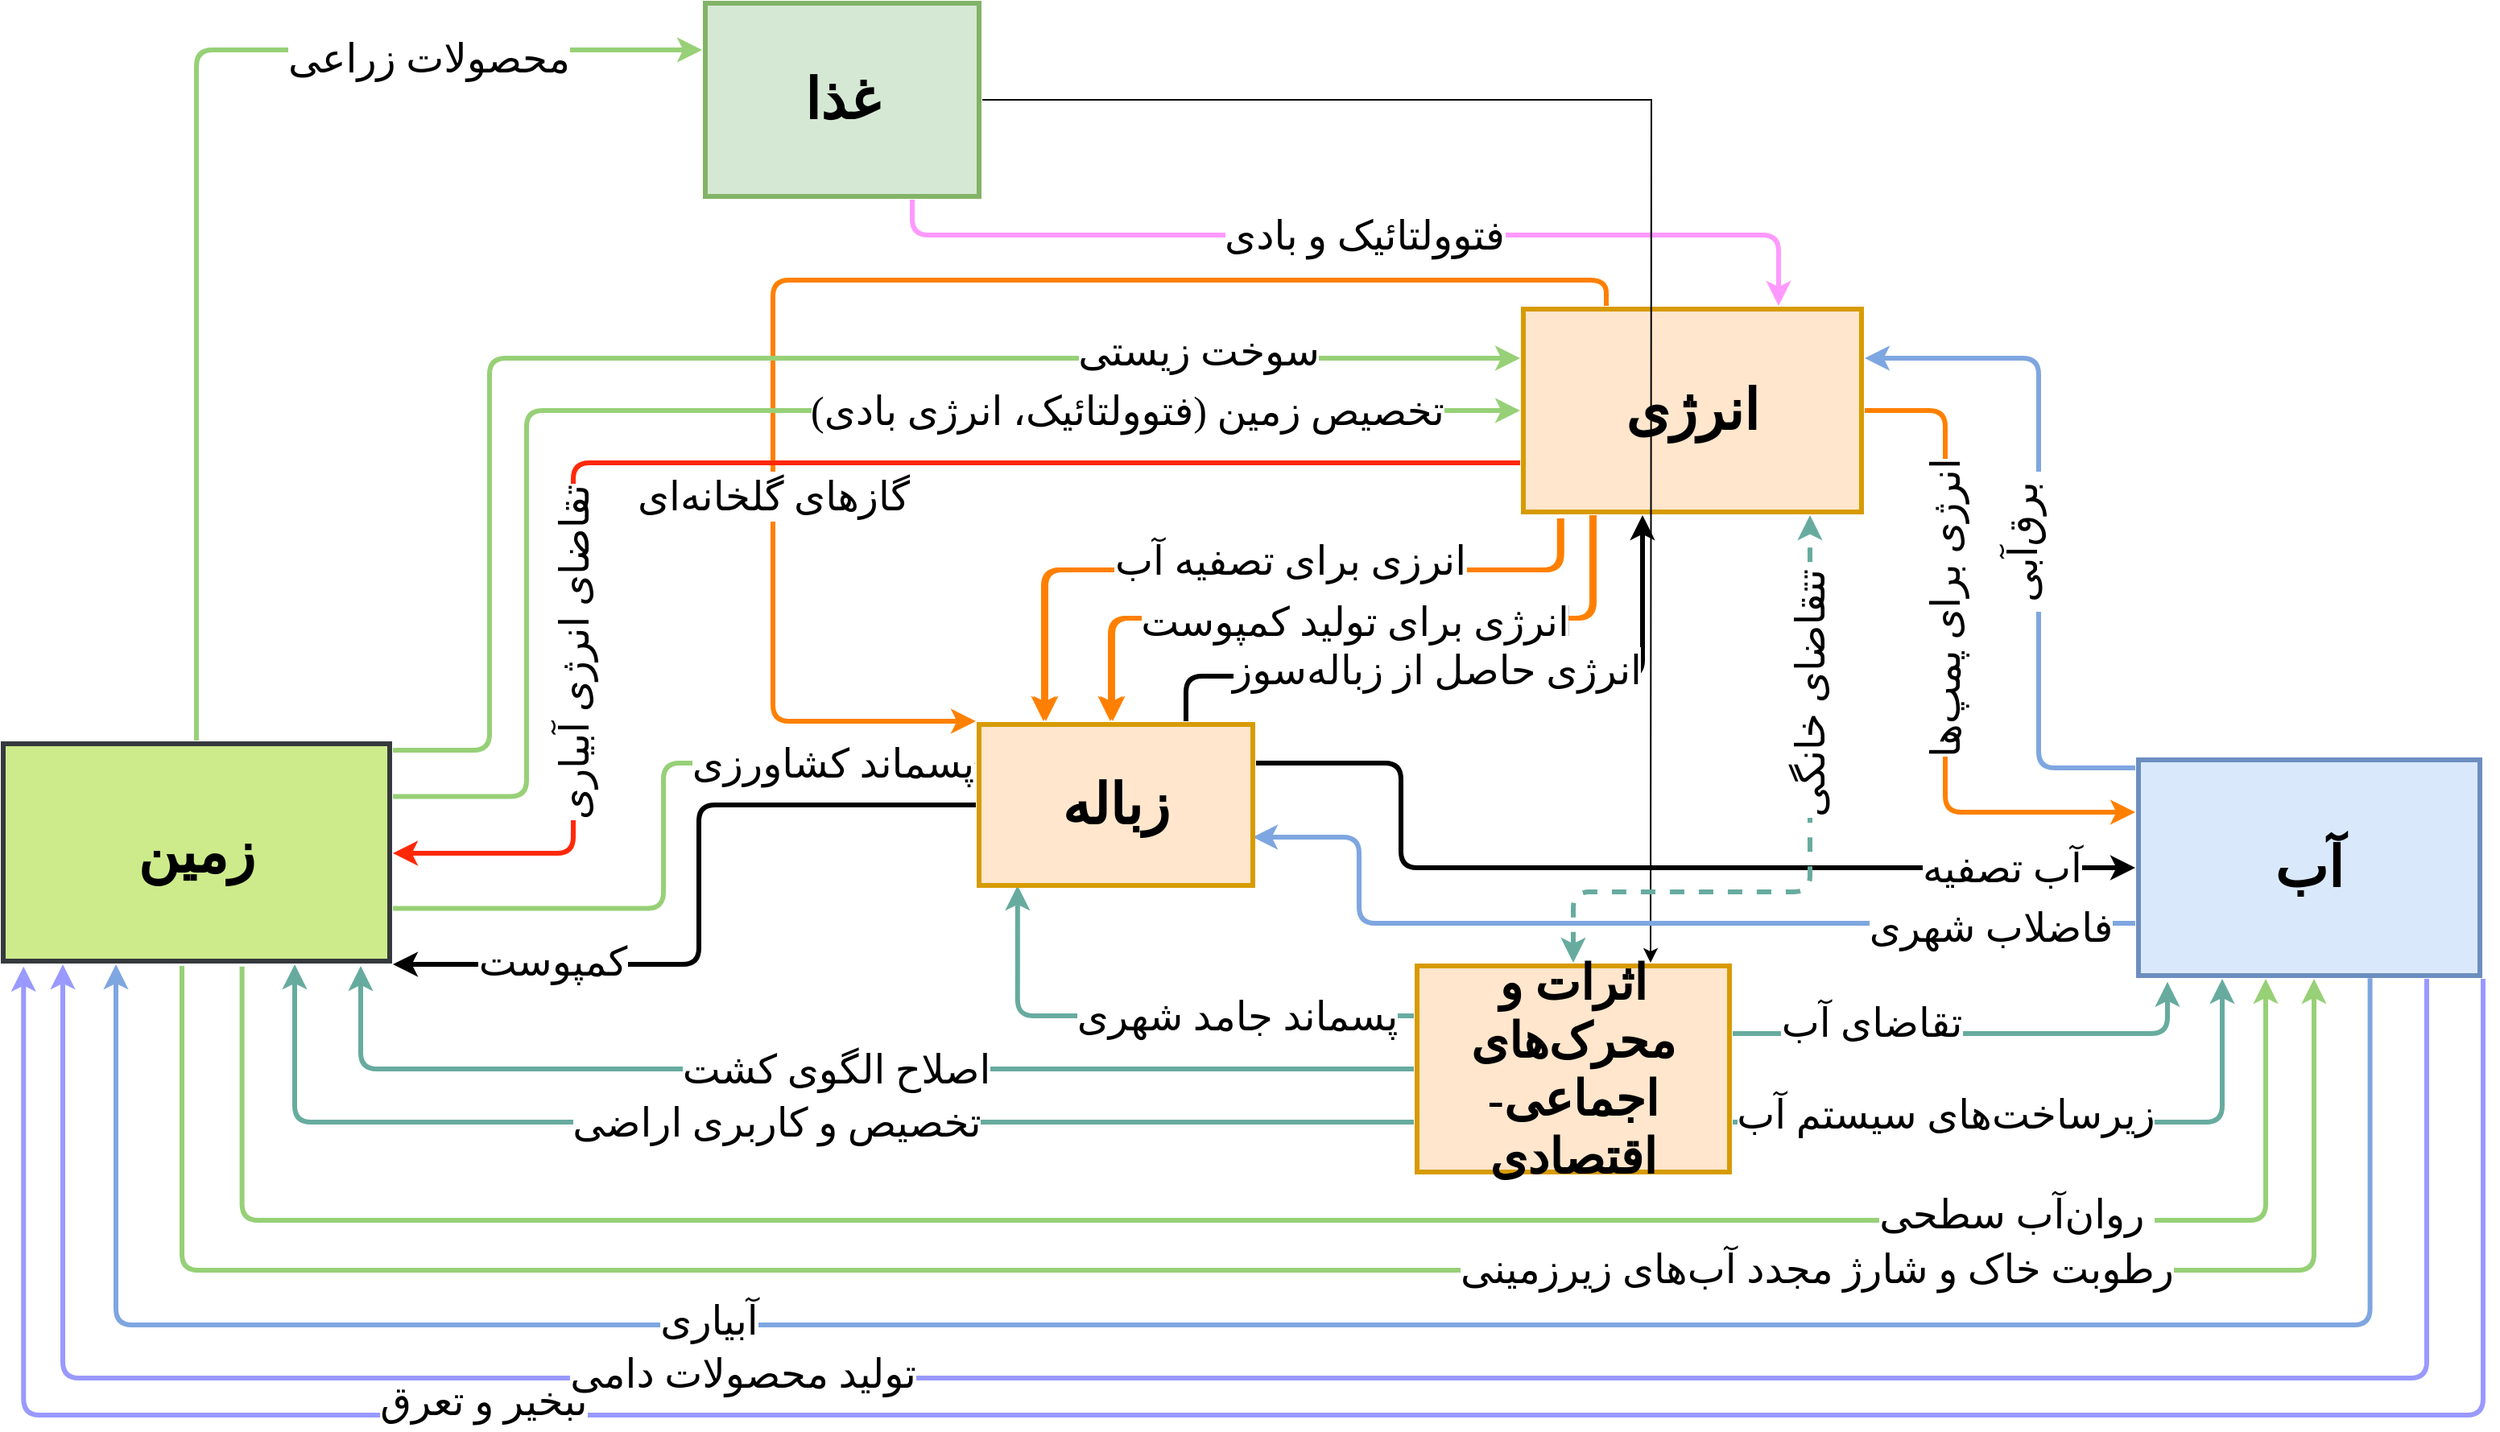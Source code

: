 <mxfile version="15.0.6" type="github">
  <diagram id="HV1YXaSZT8gSFi5pHb_S" name="Page-1">
    <mxGraphModel dx="1240" dy="703" grid="0" gridSize="10" guides="1" tooltips="1" connect="1" arrows="1" fold="1" page="1" pageScale="1" pageWidth="1600" pageHeight="900" math="0" shadow="0">
      <root>
        <mxCell id="0" />
        <mxCell id="1" parent="0" />
        <mxCell id="U-HPWR_DPuELKlg10GO_-75" value="&lt;font style=&quot;font-size: 25px;&quot; face=&quot;b nazanin&quot;&gt;گازهای گلخانه‌ای&lt;/font&gt;" style="edgeStyle=orthogonalEdgeStyle;rounded=1;jumpStyle=none;orthogonalLoop=1;jettySize=auto;html=1;exitX=0.25;exitY=0;exitDx=0;exitDy=0;entryX=0;entryY=0;entryDx=0;entryDy=0;strokeWidth=3;verticalAlign=middle;horizontal=1;fontSize=25;strokeColor=#FF8000;" parent="1" source="U-HPWR_DPuELKlg10GO_-1" target="U-HPWR_DPuELKlg10GO_-77" edge="1">
          <mxGeometry x="0.43" relative="1" as="geometry">
            <Array as="points">
              <mxPoint x="1022" y="182" />
              <mxPoint x="504" y="182" />
              <mxPoint x="504" y="456" />
            </Array>
            <mxPoint as="offset" />
          </mxGeometry>
        </mxCell>
        <mxCell id="U-HPWR_DPuELKlg10GO_-87" value="&lt;font style=&quot;font-size: 25px;&quot; face=&quot;b nazanin&quot;&gt;انرزی برای تصفیه آب&lt;/font&gt;" style="edgeStyle=orthogonalEdgeStyle;rounded=1;jumpStyle=none;orthogonalLoop=1;jettySize=auto;html=1;exitX=0.121;exitY=1.015;exitDx=0;exitDy=0;entryX=0.25;entryY=0;entryDx=0;entryDy=0;strokeWidth=3;verticalAlign=middle;fontSize=25;exitPerimeter=0;strokeColor=#FF8000;" parent="1" source="U-HPWR_DPuELKlg10GO_-1" target="U-HPWR_DPuELKlg10GO_-77" edge="1">
          <mxGeometry x="-0.108" y="-6" relative="1" as="geometry">
            <Array as="points">
              <mxPoint x="994" y="362" />
              <mxPoint x="674" y="362" />
            </Array>
            <mxPoint as="offset" />
          </mxGeometry>
        </mxCell>
        <mxCell id="U-HPWR_DPuELKlg10GO_-88" style="edgeStyle=orthogonalEdgeStyle;rounded=1;jumpStyle=none;orthogonalLoop=1;jettySize=auto;html=1;strokeWidth=3;verticalAlign=middle;fontSize=25;strokeColor=#FF8000;" parent="1" target="U-HPWR_DPuELKlg10GO_-77" edge="1">
          <mxGeometry relative="1" as="geometry">
            <mxPoint x="1014" y="328" as="sourcePoint" />
            <Array as="points">
              <mxPoint x="1014" y="328" />
              <mxPoint x="1014" y="392" />
              <mxPoint x="715" y="392" />
            </Array>
          </mxGeometry>
        </mxCell>
        <mxCell id="U-HPWR_DPuELKlg10GO_-91" value="&lt;font style=&quot;font-size: 25px;&quot;&gt;انرژی برای تولید کمپوست&lt;/font&gt;" style="edgeLabel;html=1;align=center;verticalAlign=middle;resizable=0;points=[];fontSize=25;fontFamily=b nazanin;" parent="U-HPWR_DPuELKlg10GO_-88" vertex="1" connectable="0">
          <mxGeometry x="-0.211" relative="1" as="geometry">
            <mxPoint x="-43" y="2" as="offset" />
          </mxGeometry>
        </mxCell>
        <mxCell id="U-HPWR_DPuELKlg10GO_-1" value="&lt;font style=&quot;font-size: 35px;&quot; face=&quot;b nazanin&quot;&gt;&lt;b style=&quot;font-size: 35px;&quot;&gt;انرژی&lt;/b&gt;&lt;/font&gt;" style="rounded=0;whiteSpace=wrap;html=1;strokeWidth=3;perimeterSpacing=2;shadow=0;glass=0;fillColor=#ffe6cc;strokeColor=#d79b00;fontSize=35;" parent="1" vertex="1">
          <mxGeometry x="970" y="200" width="210" height="126" as="geometry" />
        </mxCell>
        <mxCell id="U-HPWR_DPuELKlg10GO_-76" value="&lt;font style=&quot;font-size: 25px;&quot; face=&quot;b nazanin&quot;&gt;فتوولتائیک و بادی&lt;/font&gt;" style="edgeStyle=orthogonalEdgeStyle;rounded=1;jumpStyle=none;orthogonalLoop=1;jettySize=auto;html=1;exitX=0.75;exitY=1;exitDx=0;exitDy=0;entryX=0.75;entryY=0;entryDx=0;entryDy=0;strokeWidth=3;verticalAlign=middle;horizontal=1;fontSize=25;strokeColor=#FF99FF;" parent="1" source="U-HPWR_DPuELKlg10GO_-3" target="U-HPWR_DPuELKlg10GO_-1" edge="1">
          <mxGeometry relative="1" as="geometry">
            <Array as="points">
              <mxPoint x="591" y="154" />
              <mxPoint x="1129" y="154" />
            </Array>
          </mxGeometry>
        </mxCell>
        <mxCell id="S0VdQDyMJYf3GFVKs5dT-3" style="edgeStyle=orthogonalEdgeStyle;rounded=0;orthogonalLoop=1;jettySize=auto;html=1;" edge="1" parent="1" source="U-HPWR_DPuELKlg10GO_-3">
          <mxGeometry relative="1" as="geometry">
            <mxPoint x="1049" y="606" as="targetPoint" />
          </mxGeometry>
        </mxCell>
        <mxCell id="U-HPWR_DPuELKlg10GO_-3" value="&lt;font face=&quot;b nazanin&quot;&gt;&lt;b&gt;غذا&lt;/b&gt;&lt;/font&gt;" style="rounded=0;whiteSpace=wrap;html=1;strokeWidth=3;perimeterSpacing=2;shadow=0;glass=0;fillColor=#d5e8d4;strokeColor=#82b366;fontSize=35;" parent="1" vertex="1">
          <mxGeometry x="462" y="10" width="170" height="120" as="geometry" />
        </mxCell>
        <mxCell id="U-HPWR_DPuELKlg10GO_-69" style="edgeStyle=orthogonalEdgeStyle;rounded=1;jumpStyle=none;orthogonalLoop=1;jettySize=auto;html=1;exitX=0.5;exitY=0;exitDx=0;exitDy=0;entryX=0;entryY=0.25;entryDx=0;entryDy=0;strokeWidth=3;verticalAlign=middle;fontSize=25;strokeColor=#97D077;" parent="1" source="U-HPWR_DPuELKlg10GO_-4" target="U-HPWR_DPuELKlg10GO_-3" edge="1">
          <mxGeometry relative="1" as="geometry">
            <Array as="points">
              <mxPoint x="146" y="39" />
            </Array>
          </mxGeometry>
        </mxCell>
        <mxCell id="U-HPWR_DPuELKlg10GO_-70" value="&lt;font style=&quot;font-size: 25px&quot; face=&quot;b nazanin&quot;&gt;محصولات زراعی&lt;/font&gt;" style="edgeLabel;html=1;align=center;verticalAlign=middle;resizable=0;points=[];fontSize=25;" parent="U-HPWR_DPuELKlg10GO_-69" vertex="1" connectable="0">
          <mxGeometry x="0.143" y="4" relative="1" as="geometry">
            <mxPoint x="148" as="offset" />
          </mxGeometry>
        </mxCell>
        <mxCell id="U-HPWR_DPuELKlg10GO_-78" value="&lt;font style=&quot;font-size: 25px;&quot; face=&quot;b nazanin&quot;&gt;پسماند کشاورزی&lt;/font&gt;" style="edgeStyle=orthogonalEdgeStyle;rounded=1;jumpStyle=none;orthogonalLoop=1;jettySize=auto;html=1;strokeWidth=3;verticalAlign=middle;entryX=0;entryY=0.25;entryDx=0;entryDy=0;exitX=1;exitY=0.75;exitDx=0;exitDy=0;fontSize=25;strokeColor=#97D077;" parent="1" source="U-HPWR_DPuELKlg10GO_-4" target="U-HPWR_DPuELKlg10GO_-77" edge="1">
          <mxGeometry x="0.605" relative="1" as="geometry">
            <mxPoint x="332" y="670" as="sourcePoint" />
            <Array as="points">
              <mxPoint x="436" y="572" />
              <mxPoint x="436" y="482" />
            </Array>
            <mxPoint as="offset" />
          </mxGeometry>
        </mxCell>
        <mxCell id="U-HPWR_DPuELKlg10GO_-4" value="&lt;font face=&quot;b nazanin&quot; style=&quot;font-size: 35px;&quot;&gt;&lt;span style=&quot;font-size: 35px;&quot;&gt;&lt;b style=&quot;font-size: 35px;&quot;&gt;زمین&lt;/b&gt;&lt;/span&gt;&lt;/font&gt;" style="rounded=0;whiteSpace=wrap;html=1;strokeWidth=3;perimeterSpacing=2;shadow=0;glass=0;fillColor=#cdeb8b;strokeColor=#36393d;fontSize=35;" parent="1" vertex="1">
          <mxGeometry x="26" y="470" width="240" height="135" as="geometry" />
        </mxCell>
        <mxCell id="U-HPWR_DPuELKlg10GO_-5" value="&lt;font face=&quot;b nazanin&quot; style=&quot;font-size: 35px;&quot;&gt;&lt;span style=&quot;font-size: 35px;&quot;&gt;&lt;b style=&quot;font-size: 35px;&quot;&gt;آب&lt;/b&gt;&lt;/span&gt;&lt;/font&gt;" style="rounded=0;whiteSpace=wrap;html=1;strokeWidth=3;perimeterSpacing=2;shadow=0;glass=0;fillColor=#dae8fc;strokeColor=#6c8ebf;fontSize=35;rotation=0;" parent="1" vertex="1">
          <mxGeometry x="1352" y="480" width="212" height="134" as="geometry" />
        </mxCell>
        <mxCell id="U-HPWR_DPuELKlg10GO_-26" value="&lt;font style=&quot;font-size: 25px;&quot; face=&quot;b nazanin&quot;&gt;انرژی برای پمپ‌ها&lt;/font&gt;" style="edgeStyle=elbowEdgeStyle;elbow=horizontal;endArrow=classic;html=1;strokeWidth=3;fillColor=#ffcc99;exitX=1;exitY=0.5;exitDx=0;exitDy=0;horizontal=0;fontSize=25;entryX=0;entryY=0.25;entryDx=0;entryDy=0;strokeColor=#FF8000;" parent="1" source="U-HPWR_DPuELKlg10GO_-1" target="U-HPWR_DPuELKlg10GO_-5" edge="1">
          <mxGeometry x="-0.176" width="50" height="50" relative="1" as="geometry">
            <mxPoint x="888" y="380" as="sourcePoint" />
            <mxPoint x="1292" y="510" as="targetPoint" />
            <Array as="points">
              <mxPoint x="1232" y="368" />
              <mxPoint x="1134" y="414" />
              <mxPoint x="1085" y="490" />
            </Array>
            <mxPoint y="1" as="offset" />
          </mxGeometry>
        </mxCell>
        <mxCell id="U-HPWR_DPuELKlg10GO_-31" value="&lt;font style=&quot;font-size: 25px;&quot; face=&quot;b nazanin&quot;&gt;آب تصفیه&lt;/font&gt;" style="edgeStyle=elbowEdgeStyle;elbow=horizontal;endArrow=classic;html=1;strokeWidth=3;fillColor=#ffcc99;exitX=1;exitY=0.25;exitDx=0;exitDy=0;fontSize=25;entryX=0;entryY=0.5;entryDx=0;entryDy=0;" parent="1" source="U-HPWR_DPuELKlg10GO_-77" target="U-HPWR_DPuELKlg10GO_-5" edge="1">
          <mxGeometry x="0.725" width="50" height="50" relative="1" as="geometry">
            <mxPoint x="796" y="456" as="sourcePoint" />
            <mxPoint x="1345" y="544" as="targetPoint" />
            <Array as="points">
              <mxPoint x="894" y="472" />
              <mxPoint x="1092" y="522" />
              <mxPoint x="1068" y="502" />
            </Array>
            <mxPoint x="1" as="offset" />
          </mxGeometry>
        </mxCell>
        <mxCell id="U-HPWR_DPuELKlg10GO_-32" value="&lt;font face=&quot;b nazanin&quot; style=&quot;font-size: 25px;&quot;&gt;&lt;span style=&quot;font-size: 25px;&quot;&gt;&amp;nbsp;برق‌آبی&amp;nbsp;&lt;/span&gt;&lt;/font&gt;" style="edgeStyle=elbowEdgeStyle;elbow=horizontal;endArrow=classic;html=1;strokeWidth=3;fillColor=#ffcc99;entryX=1;entryY=0.25;entryDx=0;entryDy=0;strokeColor=#7EA6E0;horizontal=0;fontSize=25;" parent="1" target="U-HPWR_DPuELKlg10GO_-1" edge="1">
          <mxGeometry x="-0.058" y="10" width="50" height="50" relative="1" as="geometry">
            <mxPoint x="1350" y="485" as="sourcePoint" />
            <mxPoint x="1360" y="530" as="targetPoint" />
            <Array as="points">
              <mxPoint x="1290" y="263" />
              <mxPoint x="1270" y="414" />
              <mxPoint x="1316" y="326" />
              <mxPoint x="1296" y="302" />
              <mxPoint x="1276" y="368" />
              <mxPoint x="1166" y="388" />
              <mxPoint x="1100" y="505" />
            </Array>
            <mxPoint y="-1" as="offset" />
          </mxGeometry>
        </mxCell>
        <mxCell id="U-HPWR_DPuELKlg10GO_-35" value="&lt;font face=&quot;b nazanin&quot; style=&quot;font-size: 25px;&quot;&gt;&lt;span style=&quot;font-size: 25px; line-height: 120%;&quot;&gt;تبخیر و تعرق&lt;br style=&quot;font-size: 25px;&quot;&gt;&lt;/span&gt;&lt;/font&gt;" style="edgeStyle=elbowEdgeStyle;elbow=horizontal;endArrow=classic;html=1;strokeWidth=3;align=center;jumpStyle=none;textDirection=rtl;labelPosition=center;verticalLabelPosition=middle;verticalAlign=middle;horizontal=1;fontSize=25;strokeColor=#9999FF;entryX=0.06;entryY=1.01;entryDx=0;entryDy=0;entryPerimeter=0;exitX=1;exitY=1;exitDx=0;exitDy=0;" parent="1" source="U-HPWR_DPuELKlg10GO_-5" target="U-HPWR_DPuELKlg10GO_-4" edge="1">
          <mxGeometry x="0.457" y="-9" width="50" height="50" relative="1" as="geometry">
            <mxPoint x="1550" y="688" as="sourcePoint" />
            <mxPoint x="40" y="887" as="targetPoint" />
            <Array as="points">
              <mxPoint x="783" y="887" />
              <mxPoint x="1453" y="275" />
            </Array>
            <mxPoint as="offset" />
          </mxGeometry>
        </mxCell>
        <mxCell id="U-HPWR_DPuELKlg10GO_-38" value="&lt;font style=&quot;font-size: 25px;&quot; face=&quot;b nazanin&quot;&gt;سوخت زیستی&lt;/font&gt;" style="edgeStyle=elbowEdgeStyle;elbow=horizontal;endArrow=classic;html=1;strokeWidth=3;fillColor=#ffcc99;entryX=0;entryY=0.25;entryDx=0;entryDy=0;fontSize=25;strokeColor=#97D077;" parent="1" target="U-HPWR_DPuELKlg10GO_-1" edge="1">
          <mxGeometry x="0.577" y="5" width="50" height="50" relative="1" as="geometry">
            <mxPoint x="268" y="474" as="sourcePoint" />
            <mxPoint x="805" y="677.5" as="targetPoint" />
            <Array as="points">
              <mxPoint x="328" y="467" />
            </Array>
            <mxPoint x="-1" as="offset" />
          </mxGeometry>
        </mxCell>
        <mxCell id="U-HPWR_DPuELKlg10GO_-40" value="&lt;font style=&quot;font-size: 25px;&quot; face=&quot;b nazanin&quot;&gt;تقاضای انرژی آبیاری&lt;/font&gt;" style="edgeStyle=elbowEdgeStyle;elbow=horizontal;endArrow=classic;html=1;strokeWidth=3;fillColor=#ffcc99;exitX=0;exitY=0.75;exitDx=0;exitDy=0;textDirection=rtl;horizontal=0;fontSize=25;strokeColor=#FF2908;" parent="1" source="U-HPWR_DPuELKlg10GO_-1" edge="1">
          <mxGeometry x="0.496" width="50" height="50" relative="1" as="geometry">
            <mxPoint x="712" y="445" as="sourcePoint" />
            <mxPoint x="268" y="538" as="targetPoint" />
            <Array as="points">
              <mxPoint x="380" y="410" />
              <mxPoint x="512" y="472" />
              <mxPoint x="486" y="486" />
              <mxPoint x="532" y="488" />
              <mxPoint x="465" y="534" />
              <mxPoint x="516" y="517" />
            </Array>
            <mxPoint y="1" as="offset" />
          </mxGeometry>
        </mxCell>
        <mxCell id="U-HPWR_DPuELKlg10GO_-42" value="&lt;font style=&quot;font-size: 25px;&quot; face=&quot;b nazanin&quot;&gt;تخصیص زمین (فتوولتائیک، انرژی بادی)&lt;/font&gt;" style="edgeStyle=elbowEdgeStyle;elbow=horizontal;endArrow=classic;html=1;strokeWidth=3;fillColor=#ffcc99;align=left;textDirection=rtl;entryX=0;entryY=0.5;entryDx=0;entryDy=0;exitX=1;exitY=0.25;exitDx=0;exitDy=0;fontSize=25;strokeColor=#97D077;" parent="1" source="U-HPWR_DPuELKlg10GO_-4" target="U-HPWR_DPuELKlg10GO_-1" edge="1">
          <mxGeometry x="0.893" width="50" height="50" relative="1" as="geometry">
            <mxPoint x="262" y="520" as="sourcePoint" />
            <mxPoint x="708" y="375" as="targetPoint" />
            <Array as="points">
              <mxPoint x="351" y="490" />
            </Array>
            <mxPoint as="offset" />
          </mxGeometry>
        </mxCell>
        <mxCell id="U-HPWR_DPuELKlg10GO_-83" value="&lt;font style=&quot;font-size: 25px;&quot; face=&quot;b nazanin&quot;&gt;پسماند جامد شهری&lt;/font&gt;" style="edgeStyle=orthogonalEdgeStyle;rounded=1;jumpStyle=none;orthogonalLoop=1;jettySize=auto;html=1;exitX=0;exitY=0.25;exitDx=0;exitDy=0;entryX=0.149;entryY=0.981;entryDx=0;entryDy=0;entryPerimeter=0;strokeWidth=3;verticalAlign=middle;horizontal=1;fontSize=25;strokeColor=#67AB9F;" parent="1" source="U-HPWR_DPuELKlg10GO_-45" target="U-HPWR_DPuELKlg10GO_-77" edge="1">
          <mxGeometry x="-0.324" relative="1" as="geometry">
            <Array as="points">
              <mxPoint x="656" y="639" />
            </Array>
            <mxPoint as="offset" />
          </mxGeometry>
        </mxCell>
        <mxCell id="U-HPWR_DPuELKlg10GO_-84" style="edgeStyle=orthogonalEdgeStyle;rounded=1;jumpStyle=none;orthogonalLoop=1;jettySize=auto;html=1;exitX=0;exitY=0.75;exitDx=0;exitDy=0;strokeWidth=3;verticalAlign=middle;fontSize=25;strokeColor=#7EA6E0;" parent="1" source="U-HPWR_DPuELKlg10GO_-5" edge="1">
          <mxGeometry relative="1" as="geometry">
            <mxPoint x="802" y="528" as="targetPoint" />
            <Array as="points">
              <mxPoint x="868" y="582" />
              <mxPoint x="868" y="528" />
            </Array>
          </mxGeometry>
        </mxCell>
        <mxCell id="U-HPWR_DPuELKlg10GO_-86" value="&lt;font style=&quot;font-size: 25px;&quot; face=&quot;b nazanin&quot;&gt;فاضلاب شهری&lt;/font&gt;" style="edgeLabel;html=1;align=center;verticalAlign=middle;resizable=0;points=[];fontSize=25;" parent="U-HPWR_DPuELKlg10GO_-84" vertex="1" connectable="0">
          <mxGeometry x="-0.115" y="8" relative="1" as="geometry">
            <mxPoint x="176" y="-6" as="offset" />
          </mxGeometry>
        </mxCell>
        <mxCell id="U-HPWR_DPuELKlg10GO_-98" value="اصلاح الگوی کشت" style="edgeStyle=orthogonalEdgeStyle;jumpStyle=none;orthogonalLoop=1;jettySize=auto;html=1;exitX=0;exitY=0.5;exitDx=0;exitDy=0;fontFamily=b nazanin;fontSize=25;fontColor=#000000;strokeWidth=3;verticalAlign=middle;rounded=1;strokeColor=#67AB9F;" parent="1" source="U-HPWR_DPuELKlg10GO_-45" edge="1">
          <mxGeometry relative="1" as="geometry">
            <Array as="points">
              <mxPoint x="248" y="672" />
            </Array>
            <mxPoint x="248" y="608" as="targetPoint" />
          </mxGeometry>
        </mxCell>
        <mxCell id="U-HPWR_DPuELKlg10GO_-101" value="تخصیص و کاربری اراضی" style="edgeStyle=orthogonalEdgeStyle;jumpStyle=none;orthogonalLoop=1;jettySize=auto;html=1;exitX=0;exitY=0.75;exitDx=0;exitDy=0;fontFamily=b nazanin;fontSize=25;fontColor=#000000;strokeWidth=3;verticalAlign=middle;rounded=1;elbow=vertical;strokeColor=#67AB9F;" parent="1" source="U-HPWR_DPuELKlg10GO_-45" edge="1">
          <mxGeometry relative="1" as="geometry">
            <mxPoint x="207" y="607" as="targetPoint" />
            <Array as="points">
              <mxPoint x="207" y="705" />
              <mxPoint x="207" y="607" />
            </Array>
          </mxGeometry>
        </mxCell>
        <mxCell id="U-HPWR_DPuELKlg10GO_-105" value="تتقاضای خانگی" style="edgeStyle=orthogonalEdgeStyle;rounded=1;jumpStyle=none;orthogonalLoop=1;jettySize=auto;html=1;dashed=1;fontFamily=b nazanin;fontSize=25;fontColor=#000000;startArrow=classic;startFill=1;strokeWidth=3;verticalAlign=middle;exitX=0.5;exitY=0;exitDx=0;exitDy=0;horizontal=0;strokeColor=#67AB9F;" parent="1" source="U-HPWR_DPuELKlg10GO_-45" edge="1">
          <mxGeometry x="0.482" relative="1" as="geometry">
            <mxPoint x="1001" y="616" as="sourcePoint" />
            <mxPoint x="1148" y="328" as="targetPoint" />
            <Array as="points">
              <mxPoint x="1001" y="562" />
              <mxPoint x="1148" y="562" />
              <mxPoint x="1148" y="328" />
            </Array>
            <mxPoint y="1" as="offset" />
          </mxGeometry>
        </mxCell>
        <mxCell id="U-HPWR_DPuELKlg10GO_-45" value="&lt;font face=&quot;b nazanin&quot; style=&quot;font-size: 30px;&quot;&gt;&lt;b style=&quot;font-size: 30px;&quot;&gt;اثرات و محرک‌های اجماعی-اقتصادی&lt;/b&gt;&lt;/font&gt;" style="rounded=0;whiteSpace=wrap;html=1;strokeWidth=3;perimeterSpacing=2;shadow=0;glass=0;fillColor=#ffe6cc;strokeColor=#d79b00;textDirection=rtl;spacingLeft=0;fontSize=30;" parent="1" vertex="1">
          <mxGeometry x="904" y="608" width="194" height="128" as="geometry" />
        </mxCell>
        <mxCell id="U-HPWR_DPuELKlg10GO_-47" value="&lt;font style=&quot;font-size: 25px;&quot; face=&quot;b nazanin&quot;&gt;تقاضای آب&lt;/font&gt;" style="edgeStyle=elbowEdgeStyle;elbow=horizontal;endArrow=classic;html=1;strokeWidth=3;fillColor=#ffcc99;textDirection=rtl;spacingLeft=2;spacingRight=2;verticalAlign=middle;entryX=0.093;entryY=1.014;entryDx=0;entryDy=0;entryPerimeter=0;fontSize=25;strokeColor=#67AB9F;" parent="1" target="U-HPWR_DPuELKlg10GO_-5" edge="1">
          <mxGeometry x="-0.43" y="7" width="50" height="50" relative="1" as="geometry">
            <mxPoint x="1100" y="650" as="sourcePoint" />
            <mxPoint x="1379" y="626" as="targetPoint" />
            <Array as="points">
              <mxPoint x="1370" y="668" />
              <mxPoint x="1379" y="696" />
              <mxPoint x="1393" y="636" />
              <mxPoint x="778.66" y="801" />
            </Array>
            <mxPoint as="offset" />
          </mxGeometry>
        </mxCell>
        <mxCell id="U-HPWR_DPuELKlg10GO_-48" value="&lt;font style=&quot;font-size: 25px;&quot; face=&quot;b nazanin&quot;&gt;زیرساخت‌های سیستم آب&lt;/font&gt;" style="edgeStyle=elbowEdgeStyle;elbow=horizontal;endArrow=classic;html=1;strokeWidth=3;fillColor=#ffcc99;textDirection=rtl;exitX=1;exitY=0.75;exitDx=0;exitDy=0;spacingLeft=2;spacingRight=2;fontSize=25;entryX=0.25;entryY=1;entryDx=0;entryDy=0;strokeColor=#67AB9F;" parent="1" source="U-HPWR_DPuELKlg10GO_-45" target="U-HPWR_DPuELKlg10GO_-5" edge="1">
          <mxGeometry x="-0.332" y="5" width="50" height="50" relative="1" as="geometry">
            <mxPoint x="896.0" y="683.66" as="sourcePoint" />
            <mxPoint x="1410" y="622" as="targetPoint" />
            <Array as="points">
              <mxPoint x="1404" y="672" />
              <mxPoint x="778.66" y="821.66" />
            </Array>
            <mxPoint as="offset" />
          </mxGeometry>
        </mxCell>
        <mxCell id="U-HPWR_DPuELKlg10GO_-52" value="" style="edgeStyle=elbowEdgeStyle;elbow=vertical;endArrow=classic;html=1;strokeWidth=3;verticalAlign=middle;fontSize=25;strokeColor=#97D077;exitX=0.616;exitY=1.01;exitDx=0;exitDy=0;exitPerimeter=0;" parent="1" edge="1" source="U-HPWR_DPuELKlg10GO_-4">
          <mxGeometry width="50" height="50" relative="1" as="geometry">
            <mxPoint x="154" y="604" as="sourcePoint" />
            <mxPoint x="1431" y="616" as="targetPoint" />
            <Array as="points">
              <mxPoint x="796" y="766" />
            </Array>
          </mxGeometry>
        </mxCell>
        <mxCell id="U-HPWR_DPuELKlg10GO_-53" value="&lt;font style=&quot;font-size: 25px;&quot; face=&quot;b nazanin&quot;&gt;روان‌آب سطحی&amp;nbsp;&lt;/font&gt;" style="edgeLabel;html=1;align=center;verticalAlign=middle;resizable=0;points=[];fontSize=25;" parent="U-HPWR_DPuELKlg10GO_-52" vertex="1" connectable="0">
          <mxGeometry x="0.636" y="-5" relative="1" as="geometry">
            <mxPoint x="-20" y="-9" as="offset" />
          </mxGeometry>
        </mxCell>
        <mxCell id="U-HPWR_DPuELKlg10GO_-54" value="" style="edgeStyle=elbowEdgeStyle;elbow=vertical;endArrow=classic;html=1;strokeWidth=3;verticalAlign=middle;fontSize=25;strokeColor=#97D077;" parent="1" edge="1">
          <mxGeometry width="50" height="50" relative="1" as="geometry">
            <mxPoint x="137" y="608" as="sourcePoint" />
            <mxPoint x="1461" y="616" as="targetPoint" />
            <Array as="points">
              <mxPoint x="793" y="797" />
            </Array>
          </mxGeometry>
        </mxCell>
        <mxCell id="U-HPWR_DPuELKlg10GO_-55" value="&lt;font style=&quot;font-size: 25px;&quot; face=&quot;b nazanin&quot;&gt;رطوبت خاک و شارژ مجدد آب‌های زیرزمینی&lt;/font&gt;" style="edgeLabel;html=1;align=center;verticalAlign=middle;resizable=0;points=[];fontSize=25;" parent="U-HPWR_DPuELKlg10GO_-54" vertex="1" connectable="0">
          <mxGeometry x="0.636" y="-5" relative="1" as="geometry">
            <mxPoint x="-182" y="-6" as="offset" />
          </mxGeometry>
        </mxCell>
        <mxCell id="U-HPWR_DPuELKlg10GO_-56" value="" style="edgeStyle=elbowEdgeStyle;elbow=vertical;endArrow=classic;html=1;strokeWidth=3;verticalAlign=middle;fontSize=25;strokeColor=#7EA6E0;exitX=0.675;exitY=0.997;exitDx=0;exitDy=0;exitPerimeter=0;" parent="1" edge="1" source="U-HPWR_DPuELKlg10GO_-5">
          <mxGeometry width="50" height="50" relative="1" as="geometry">
            <mxPoint x="1536" y="616" as="sourcePoint" />
            <mxPoint x="96" y="607" as="targetPoint" />
            <Array as="points">
              <mxPoint x="796" y="831" />
            </Array>
          </mxGeometry>
        </mxCell>
        <mxCell id="U-HPWR_DPuELKlg10GO_-57" value="&lt;font style=&quot;font-size: 25px;&quot; face=&quot;b nazanin&quot;&gt;آبیاری&lt;/font&gt;" style="edgeLabel;html=1;align=center;verticalAlign=middle;resizable=0;points=[];fontSize=25;" parent="U-HPWR_DPuELKlg10GO_-56" vertex="1" connectable="0">
          <mxGeometry x="0.636" y="-5" relative="1" as="geometry">
            <mxPoint x="257" y="2" as="offset" />
          </mxGeometry>
        </mxCell>
        <mxCell id="U-HPWR_DPuELKlg10GO_-62" value="" style="edgeStyle=elbowEdgeStyle;elbow=vertical;endArrow=classic;html=1;strokeWidth=3;verticalAlign=middle;fontSize=25;strokeColor=#9999FF;" parent="1" edge="1">
          <mxGeometry width="50" height="50" relative="1" as="geometry">
            <mxPoint x="1531" y="616" as="sourcePoint" />
            <mxPoint x="63" y="607" as="targetPoint" />
            <Array as="points">
              <mxPoint x="789" y="864" />
            </Array>
          </mxGeometry>
        </mxCell>
        <mxCell id="U-HPWR_DPuELKlg10GO_-63" value="&lt;font style=&quot;font-size: 25px;&quot; face=&quot;b nazanin&quot;&gt;تولید محصولات دامی&lt;/font&gt;" style="edgeLabel;html=1;align=center;verticalAlign=middle;resizable=0;points=[];fontSize=25;" parent="U-HPWR_DPuELKlg10GO_-62" vertex="1" connectable="0">
          <mxGeometry x="0.636" y="-5" relative="1" as="geometry">
            <mxPoint x="320" y="2" as="offset" />
          </mxGeometry>
        </mxCell>
        <mxCell id="U-HPWR_DPuELKlg10GO_-81" style="edgeStyle=orthogonalEdgeStyle;jumpStyle=none;orthogonalLoop=1;jettySize=auto;html=1;exitX=0;exitY=0.5;exitDx=0;exitDy=0;entryX=1;entryY=1;entryDx=0;entryDy=0;strokeWidth=3;verticalAlign=middle;rounded=1;fontSize=25;" parent="1" source="U-HPWR_DPuELKlg10GO_-77" target="U-HPWR_DPuELKlg10GO_-4" edge="1">
          <mxGeometry relative="1" as="geometry">
            <Array as="points">
              <mxPoint x="458" y="508" />
              <mxPoint x="458" y="607" />
            </Array>
          </mxGeometry>
        </mxCell>
        <mxCell id="U-HPWR_DPuELKlg10GO_-82" value="&lt;font style=&quot;font-size: 25px;&quot; face=&quot;b nazanin&quot;&gt;کمپوست&lt;/font&gt;" style="edgeLabel;html=1;align=center;verticalAlign=middle;resizable=0;points=[];fontSize=25;" parent="U-HPWR_DPuELKlg10GO_-81" vertex="1" connectable="0">
          <mxGeometry x="0.445" y="5" relative="1" as="geometry">
            <mxPoint x="-29" y="-7" as="offset" />
          </mxGeometry>
        </mxCell>
        <mxCell id="U-HPWR_DPuELKlg10GO_-95" style="edgeStyle=orthogonalEdgeStyle;rounded=1;jumpStyle=none;orthogonalLoop=1;jettySize=auto;html=1;exitX=0.75;exitY=0;exitDx=0;exitDy=0;fontFamily=b nazanin;fontSize=25;strokeWidth=3;verticalAlign=middle;" parent="1" source="U-HPWR_DPuELKlg10GO_-77" edge="1">
          <mxGeometry relative="1" as="geometry">
            <mxPoint x="1044" y="328" as="targetPoint" />
            <Array as="points">
              <mxPoint x="761" y="428" />
              <mxPoint x="1044" y="428" />
            </Array>
          </mxGeometry>
        </mxCell>
        <mxCell id="U-HPWR_DPuELKlg10GO_-96" value="انرژی حاصل از زباله‌سوز" style="edgeLabel;html=1;align=center;verticalAlign=middle;resizable=0;points=[];fontSize=25;fontFamily=b nazanin;" parent="U-HPWR_DPuELKlg10GO_-95" vertex="1" connectable="0">
          <mxGeometry x="0.052" y="-2" relative="1" as="geometry">
            <mxPoint x="-33" y="-6" as="offset" />
          </mxGeometry>
        </mxCell>
        <mxCell id="U-HPWR_DPuELKlg10GO_-77" value="&lt;font style=&quot;font-size: 35px;&quot; face=&quot;b nazanin&quot;&gt;&lt;b style=&quot;font-size: 35px;&quot;&gt;زباله&lt;/b&gt;&lt;/font&gt;" style="rounded=0;whiteSpace=wrap;html=1;strokeWidth=3;perimeterSpacing=2;shadow=0;glass=0;fillColor=#ffe6cc;strokeColor=#d79b00;fontSize=35;" parent="1" vertex="1">
          <mxGeometry x="632" y="458" width="170" height="100" as="geometry" />
        </mxCell>
        <mxCell id="U-HPWR_DPuELKlg10GO_-106" value="&lt;font style=&quot;font-size: 25px;&quot; face=&quot;b nazanin&quot;&gt;انرزی برای تصفیه آب&lt;/font&gt;" style="edgeStyle=orthogonalEdgeStyle;rounded=1;jumpStyle=none;orthogonalLoop=1;jettySize=auto;html=1;exitX=0.121;exitY=1.015;exitDx=0;exitDy=0;entryX=0.25;entryY=0;entryDx=0;entryDy=0;strokeWidth=3;verticalAlign=middle;fontSize=25;exitPerimeter=0;strokeColor=#FF8000;" parent="1" edge="1">
          <mxGeometry x="-0.108" y="-6" relative="1" as="geometry">
            <mxPoint x="992.394" y="329.95" as="sourcePoint" />
            <mxPoint x="672" y="456" as="targetPoint" />
            <Array as="points">
              <mxPoint x="992.5" y="362" />
              <mxPoint x="672.5" y="362" />
            </Array>
            <mxPoint as="offset" />
          </mxGeometry>
        </mxCell>
        <mxCell id="U-HPWR_DPuELKlg10GO_-107" style="edgeStyle=orthogonalEdgeStyle;rounded=1;jumpStyle=none;orthogonalLoop=1;jettySize=auto;html=1;strokeWidth=3;verticalAlign=middle;fontSize=25;strokeColor=#FF8000;" parent="1" edge="1">
          <mxGeometry relative="1" as="geometry">
            <mxPoint x="1012.5" y="328" as="sourcePoint" />
            <mxPoint x="713.5" y="456" as="targetPoint" />
            <Array as="points">
              <mxPoint x="1012.5" y="328" />
              <mxPoint x="1012.5" y="392" />
              <mxPoint x="713.5" y="392" />
            </Array>
          </mxGeometry>
        </mxCell>
        <mxCell id="U-HPWR_DPuELKlg10GO_-108" value="&lt;font style=&quot;font-size: 25px;&quot;&gt;انرژی برای تولید کمپوست&lt;/font&gt;" style="edgeLabel;html=1;align=center;verticalAlign=middle;resizable=0;points=[];fontSize=25;fontFamily=b nazanin;" parent="U-HPWR_DPuELKlg10GO_-107" vertex="1" connectable="0">
          <mxGeometry x="-0.211" relative="1" as="geometry">
            <mxPoint x="-43" y="2" as="offset" />
          </mxGeometry>
        </mxCell>
      </root>
    </mxGraphModel>
  </diagram>
</mxfile>
